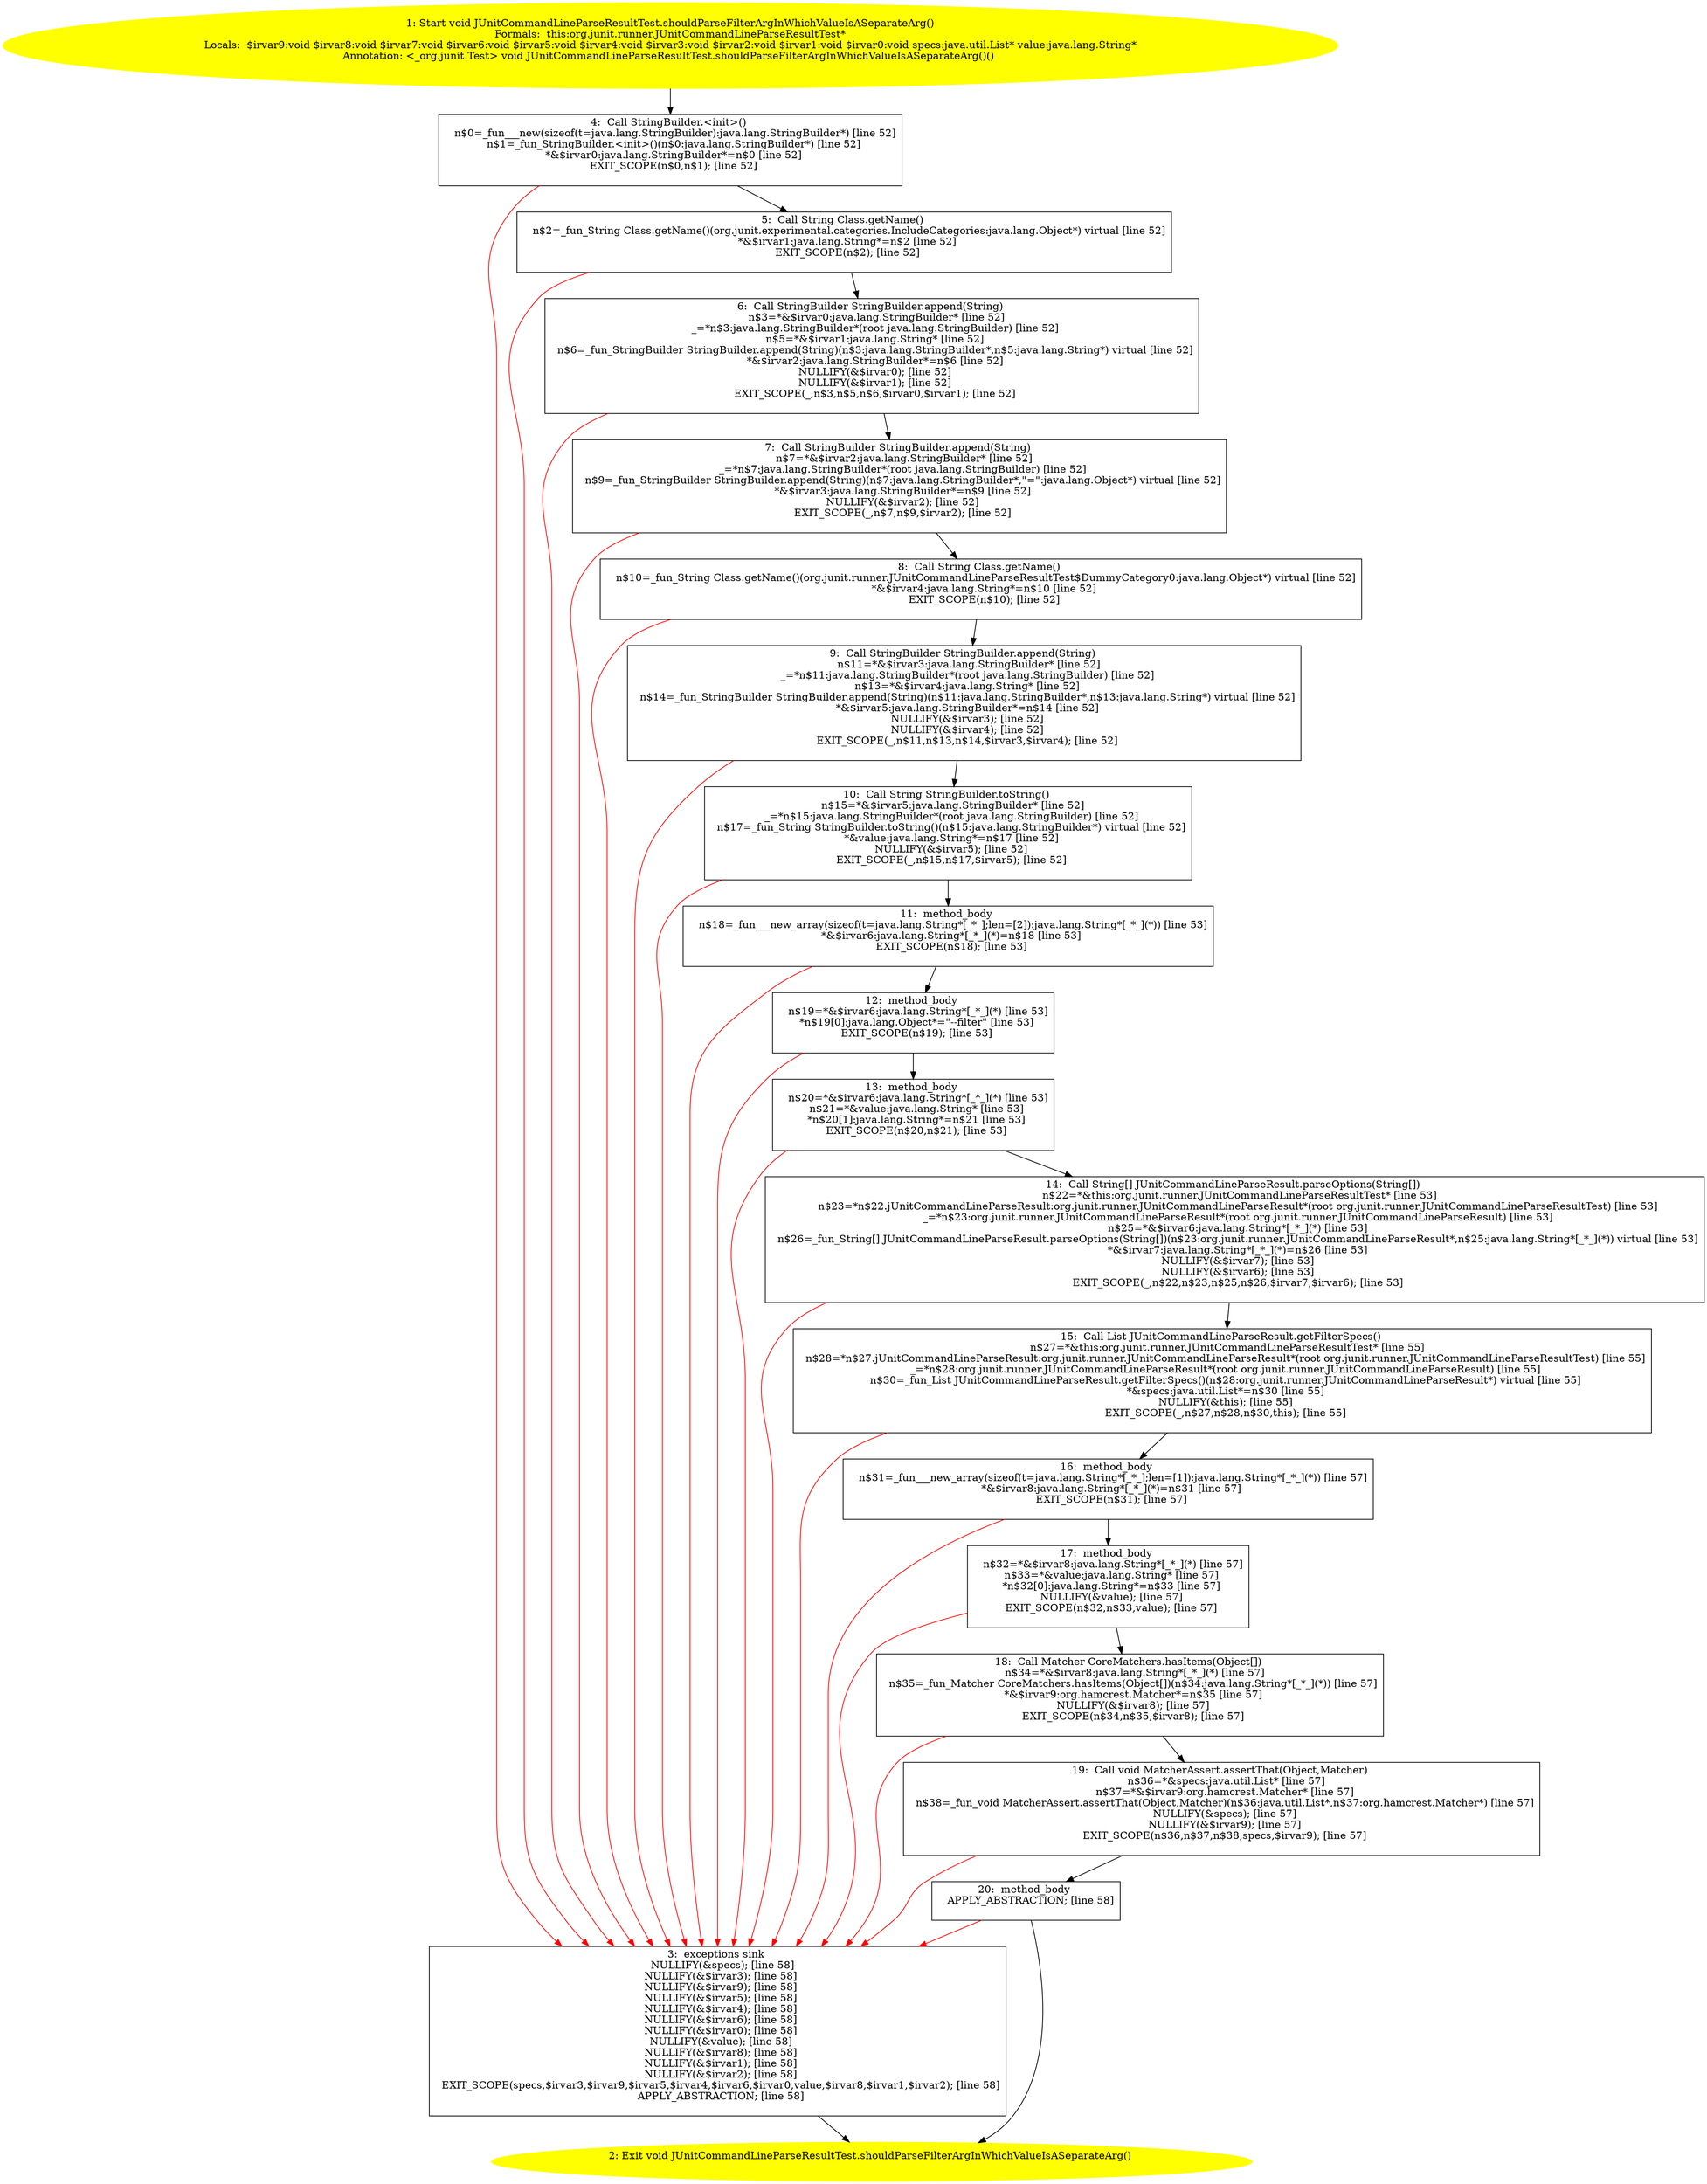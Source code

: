/* @generated */
digraph cfg {
"org.junit.runner.JUnitCommandLineParseResultTest.shouldParseFilterArgInWhichValueIsASeparateArg():vo.3a9f11498fa4a4bd18f41833d49bfc0a_1" [label="1: Start void JUnitCommandLineParseResultTest.shouldParseFilterArgInWhichValueIsASeparateArg()\nFormals:  this:org.junit.runner.JUnitCommandLineParseResultTest*\nLocals:  $irvar9:void $irvar8:void $irvar7:void $irvar6:void $irvar5:void $irvar4:void $irvar3:void $irvar2:void $irvar1:void $irvar0:void specs:java.util.List* value:java.lang.String*\nAnnotation: <_org.junit.Test> void JUnitCommandLineParseResultTest.shouldParseFilterArgInWhichValueIsASeparateArg()() \n  " color=yellow style=filled]
	

	 "org.junit.runner.JUnitCommandLineParseResultTest.shouldParseFilterArgInWhichValueIsASeparateArg():vo.3a9f11498fa4a4bd18f41833d49bfc0a_1" -> "org.junit.runner.JUnitCommandLineParseResultTest.shouldParseFilterArgInWhichValueIsASeparateArg():vo.3a9f11498fa4a4bd18f41833d49bfc0a_4" ;
"org.junit.runner.JUnitCommandLineParseResultTest.shouldParseFilterArgInWhichValueIsASeparateArg():vo.3a9f11498fa4a4bd18f41833d49bfc0a_2" [label="2: Exit void JUnitCommandLineParseResultTest.shouldParseFilterArgInWhichValueIsASeparateArg() \n  " color=yellow style=filled]
	

"org.junit.runner.JUnitCommandLineParseResultTest.shouldParseFilterArgInWhichValueIsASeparateArg():vo.3a9f11498fa4a4bd18f41833d49bfc0a_3" [label="3:  exceptions sink \n   NULLIFY(&specs); [line 58]\n  NULLIFY(&$irvar3); [line 58]\n  NULLIFY(&$irvar9); [line 58]\n  NULLIFY(&$irvar5); [line 58]\n  NULLIFY(&$irvar4); [line 58]\n  NULLIFY(&$irvar6); [line 58]\n  NULLIFY(&$irvar0); [line 58]\n  NULLIFY(&value); [line 58]\n  NULLIFY(&$irvar8); [line 58]\n  NULLIFY(&$irvar1); [line 58]\n  NULLIFY(&$irvar2); [line 58]\n  EXIT_SCOPE(specs,$irvar3,$irvar9,$irvar5,$irvar4,$irvar6,$irvar0,value,$irvar8,$irvar1,$irvar2); [line 58]\n  APPLY_ABSTRACTION; [line 58]\n " shape="box"]
	

	 "org.junit.runner.JUnitCommandLineParseResultTest.shouldParseFilterArgInWhichValueIsASeparateArg():vo.3a9f11498fa4a4bd18f41833d49bfc0a_3" -> "org.junit.runner.JUnitCommandLineParseResultTest.shouldParseFilterArgInWhichValueIsASeparateArg():vo.3a9f11498fa4a4bd18f41833d49bfc0a_2" ;
"org.junit.runner.JUnitCommandLineParseResultTest.shouldParseFilterArgInWhichValueIsASeparateArg():vo.3a9f11498fa4a4bd18f41833d49bfc0a_4" [label="4:  Call StringBuilder.<init>() \n   n$0=_fun___new(sizeof(t=java.lang.StringBuilder):java.lang.StringBuilder*) [line 52]\n  n$1=_fun_StringBuilder.<init>()(n$0:java.lang.StringBuilder*) [line 52]\n  *&$irvar0:java.lang.StringBuilder*=n$0 [line 52]\n  EXIT_SCOPE(n$0,n$1); [line 52]\n " shape="box"]
	

	 "org.junit.runner.JUnitCommandLineParseResultTest.shouldParseFilterArgInWhichValueIsASeparateArg():vo.3a9f11498fa4a4bd18f41833d49bfc0a_4" -> "org.junit.runner.JUnitCommandLineParseResultTest.shouldParseFilterArgInWhichValueIsASeparateArg():vo.3a9f11498fa4a4bd18f41833d49bfc0a_5" ;
	 "org.junit.runner.JUnitCommandLineParseResultTest.shouldParseFilterArgInWhichValueIsASeparateArg():vo.3a9f11498fa4a4bd18f41833d49bfc0a_4" -> "org.junit.runner.JUnitCommandLineParseResultTest.shouldParseFilterArgInWhichValueIsASeparateArg():vo.3a9f11498fa4a4bd18f41833d49bfc0a_3" [color="red" ];
"org.junit.runner.JUnitCommandLineParseResultTest.shouldParseFilterArgInWhichValueIsASeparateArg():vo.3a9f11498fa4a4bd18f41833d49bfc0a_5" [label="5:  Call String Class.getName() \n   n$2=_fun_String Class.getName()(org.junit.experimental.categories.IncludeCategories:java.lang.Object*) virtual [line 52]\n  *&$irvar1:java.lang.String*=n$2 [line 52]\n  EXIT_SCOPE(n$2); [line 52]\n " shape="box"]
	

	 "org.junit.runner.JUnitCommandLineParseResultTest.shouldParseFilterArgInWhichValueIsASeparateArg():vo.3a9f11498fa4a4bd18f41833d49bfc0a_5" -> "org.junit.runner.JUnitCommandLineParseResultTest.shouldParseFilterArgInWhichValueIsASeparateArg():vo.3a9f11498fa4a4bd18f41833d49bfc0a_6" ;
	 "org.junit.runner.JUnitCommandLineParseResultTest.shouldParseFilterArgInWhichValueIsASeparateArg():vo.3a9f11498fa4a4bd18f41833d49bfc0a_5" -> "org.junit.runner.JUnitCommandLineParseResultTest.shouldParseFilterArgInWhichValueIsASeparateArg():vo.3a9f11498fa4a4bd18f41833d49bfc0a_3" [color="red" ];
"org.junit.runner.JUnitCommandLineParseResultTest.shouldParseFilterArgInWhichValueIsASeparateArg():vo.3a9f11498fa4a4bd18f41833d49bfc0a_6" [label="6:  Call StringBuilder StringBuilder.append(String) \n   n$3=*&$irvar0:java.lang.StringBuilder* [line 52]\n  _=*n$3:java.lang.StringBuilder*(root java.lang.StringBuilder) [line 52]\n  n$5=*&$irvar1:java.lang.String* [line 52]\n  n$6=_fun_StringBuilder StringBuilder.append(String)(n$3:java.lang.StringBuilder*,n$5:java.lang.String*) virtual [line 52]\n  *&$irvar2:java.lang.StringBuilder*=n$6 [line 52]\n  NULLIFY(&$irvar0); [line 52]\n  NULLIFY(&$irvar1); [line 52]\n  EXIT_SCOPE(_,n$3,n$5,n$6,$irvar0,$irvar1); [line 52]\n " shape="box"]
	

	 "org.junit.runner.JUnitCommandLineParseResultTest.shouldParseFilterArgInWhichValueIsASeparateArg():vo.3a9f11498fa4a4bd18f41833d49bfc0a_6" -> "org.junit.runner.JUnitCommandLineParseResultTest.shouldParseFilterArgInWhichValueIsASeparateArg():vo.3a9f11498fa4a4bd18f41833d49bfc0a_7" ;
	 "org.junit.runner.JUnitCommandLineParseResultTest.shouldParseFilterArgInWhichValueIsASeparateArg():vo.3a9f11498fa4a4bd18f41833d49bfc0a_6" -> "org.junit.runner.JUnitCommandLineParseResultTest.shouldParseFilterArgInWhichValueIsASeparateArg():vo.3a9f11498fa4a4bd18f41833d49bfc0a_3" [color="red" ];
"org.junit.runner.JUnitCommandLineParseResultTest.shouldParseFilterArgInWhichValueIsASeparateArg():vo.3a9f11498fa4a4bd18f41833d49bfc0a_7" [label="7:  Call StringBuilder StringBuilder.append(String) \n   n$7=*&$irvar2:java.lang.StringBuilder* [line 52]\n  _=*n$7:java.lang.StringBuilder*(root java.lang.StringBuilder) [line 52]\n  n$9=_fun_StringBuilder StringBuilder.append(String)(n$7:java.lang.StringBuilder*,\"=\":java.lang.Object*) virtual [line 52]\n  *&$irvar3:java.lang.StringBuilder*=n$9 [line 52]\n  NULLIFY(&$irvar2); [line 52]\n  EXIT_SCOPE(_,n$7,n$9,$irvar2); [line 52]\n " shape="box"]
	

	 "org.junit.runner.JUnitCommandLineParseResultTest.shouldParseFilterArgInWhichValueIsASeparateArg():vo.3a9f11498fa4a4bd18f41833d49bfc0a_7" -> "org.junit.runner.JUnitCommandLineParseResultTest.shouldParseFilterArgInWhichValueIsASeparateArg():vo.3a9f11498fa4a4bd18f41833d49bfc0a_8" ;
	 "org.junit.runner.JUnitCommandLineParseResultTest.shouldParseFilterArgInWhichValueIsASeparateArg():vo.3a9f11498fa4a4bd18f41833d49bfc0a_7" -> "org.junit.runner.JUnitCommandLineParseResultTest.shouldParseFilterArgInWhichValueIsASeparateArg():vo.3a9f11498fa4a4bd18f41833d49bfc0a_3" [color="red" ];
"org.junit.runner.JUnitCommandLineParseResultTest.shouldParseFilterArgInWhichValueIsASeparateArg():vo.3a9f11498fa4a4bd18f41833d49bfc0a_8" [label="8:  Call String Class.getName() \n   n$10=_fun_String Class.getName()(org.junit.runner.JUnitCommandLineParseResultTest$DummyCategory0:java.lang.Object*) virtual [line 52]\n  *&$irvar4:java.lang.String*=n$10 [line 52]\n  EXIT_SCOPE(n$10); [line 52]\n " shape="box"]
	

	 "org.junit.runner.JUnitCommandLineParseResultTest.shouldParseFilterArgInWhichValueIsASeparateArg():vo.3a9f11498fa4a4bd18f41833d49bfc0a_8" -> "org.junit.runner.JUnitCommandLineParseResultTest.shouldParseFilterArgInWhichValueIsASeparateArg():vo.3a9f11498fa4a4bd18f41833d49bfc0a_9" ;
	 "org.junit.runner.JUnitCommandLineParseResultTest.shouldParseFilterArgInWhichValueIsASeparateArg():vo.3a9f11498fa4a4bd18f41833d49bfc0a_8" -> "org.junit.runner.JUnitCommandLineParseResultTest.shouldParseFilterArgInWhichValueIsASeparateArg():vo.3a9f11498fa4a4bd18f41833d49bfc0a_3" [color="red" ];
"org.junit.runner.JUnitCommandLineParseResultTest.shouldParseFilterArgInWhichValueIsASeparateArg():vo.3a9f11498fa4a4bd18f41833d49bfc0a_9" [label="9:  Call StringBuilder StringBuilder.append(String) \n   n$11=*&$irvar3:java.lang.StringBuilder* [line 52]\n  _=*n$11:java.lang.StringBuilder*(root java.lang.StringBuilder) [line 52]\n  n$13=*&$irvar4:java.lang.String* [line 52]\n  n$14=_fun_StringBuilder StringBuilder.append(String)(n$11:java.lang.StringBuilder*,n$13:java.lang.String*) virtual [line 52]\n  *&$irvar5:java.lang.StringBuilder*=n$14 [line 52]\n  NULLIFY(&$irvar3); [line 52]\n  NULLIFY(&$irvar4); [line 52]\n  EXIT_SCOPE(_,n$11,n$13,n$14,$irvar3,$irvar4); [line 52]\n " shape="box"]
	

	 "org.junit.runner.JUnitCommandLineParseResultTest.shouldParseFilterArgInWhichValueIsASeparateArg():vo.3a9f11498fa4a4bd18f41833d49bfc0a_9" -> "org.junit.runner.JUnitCommandLineParseResultTest.shouldParseFilterArgInWhichValueIsASeparateArg():vo.3a9f11498fa4a4bd18f41833d49bfc0a_10" ;
	 "org.junit.runner.JUnitCommandLineParseResultTest.shouldParseFilterArgInWhichValueIsASeparateArg():vo.3a9f11498fa4a4bd18f41833d49bfc0a_9" -> "org.junit.runner.JUnitCommandLineParseResultTest.shouldParseFilterArgInWhichValueIsASeparateArg():vo.3a9f11498fa4a4bd18f41833d49bfc0a_3" [color="red" ];
"org.junit.runner.JUnitCommandLineParseResultTest.shouldParseFilterArgInWhichValueIsASeparateArg():vo.3a9f11498fa4a4bd18f41833d49bfc0a_10" [label="10:  Call String StringBuilder.toString() \n   n$15=*&$irvar5:java.lang.StringBuilder* [line 52]\n  _=*n$15:java.lang.StringBuilder*(root java.lang.StringBuilder) [line 52]\n  n$17=_fun_String StringBuilder.toString()(n$15:java.lang.StringBuilder*) virtual [line 52]\n  *&value:java.lang.String*=n$17 [line 52]\n  NULLIFY(&$irvar5); [line 52]\n  EXIT_SCOPE(_,n$15,n$17,$irvar5); [line 52]\n " shape="box"]
	

	 "org.junit.runner.JUnitCommandLineParseResultTest.shouldParseFilterArgInWhichValueIsASeparateArg():vo.3a9f11498fa4a4bd18f41833d49bfc0a_10" -> "org.junit.runner.JUnitCommandLineParseResultTest.shouldParseFilterArgInWhichValueIsASeparateArg():vo.3a9f11498fa4a4bd18f41833d49bfc0a_11" ;
	 "org.junit.runner.JUnitCommandLineParseResultTest.shouldParseFilterArgInWhichValueIsASeparateArg():vo.3a9f11498fa4a4bd18f41833d49bfc0a_10" -> "org.junit.runner.JUnitCommandLineParseResultTest.shouldParseFilterArgInWhichValueIsASeparateArg():vo.3a9f11498fa4a4bd18f41833d49bfc0a_3" [color="red" ];
"org.junit.runner.JUnitCommandLineParseResultTest.shouldParseFilterArgInWhichValueIsASeparateArg():vo.3a9f11498fa4a4bd18f41833d49bfc0a_11" [label="11:  method_body \n   n$18=_fun___new_array(sizeof(t=java.lang.String*[_*_];len=[2]):java.lang.String*[_*_](*)) [line 53]\n  *&$irvar6:java.lang.String*[_*_](*)=n$18 [line 53]\n  EXIT_SCOPE(n$18); [line 53]\n " shape="box"]
	

	 "org.junit.runner.JUnitCommandLineParseResultTest.shouldParseFilterArgInWhichValueIsASeparateArg():vo.3a9f11498fa4a4bd18f41833d49bfc0a_11" -> "org.junit.runner.JUnitCommandLineParseResultTest.shouldParseFilterArgInWhichValueIsASeparateArg():vo.3a9f11498fa4a4bd18f41833d49bfc0a_12" ;
	 "org.junit.runner.JUnitCommandLineParseResultTest.shouldParseFilterArgInWhichValueIsASeparateArg():vo.3a9f11498fa4a4bd18f41833d49bfc0a_11" -> "org.junit.runner.JUnitCommandLineParseResultTest.shouldParseFilterArgInWhichValueIsASeparateArg():vo.3a9f11498fa4a4bd18f41833d49bfc0a_3" [color="red" ];
"org.junit.runner.JUnitCommandLineParseResultTest.shouldParseFilterArgInWhichValueIsASeparateArg():vo.3a9f11498fa4a4bd18f41833d49bfc0a_12" [label="12:  method_body \n   n$19=*&$irvar6:java.lang.String*[_*_](*) [line 53]\n  *n$19[0]:java.lang.Object*=\"--filter\" [line 53]\n  EXIT_SCOPE(n$19); [line 53]\n " shape="box"]
	

	 "org.junit.runner.JUnitCommandLineParseResultTest.shouldParseFilterArgInWhichValueIsASeparateArg():vo.3a9f11498fa4a4bd18f41833d49bfc0a_12" -> "org.junit.runner.JUnitCommandLineParseResultTest.shouldParseFilterArgInWhichValueIsASeparateArg():vo.3a9f11498fa4a4bd18f41833d49bfc0a_13" ;
	 "org.junit.runner.JUnitCommandLineParseResultTest.shouldParseFilterArgInWhichValueIsASeparateArg():vo.3a9f11498fa4a4bd18f41833d49bfc0a_12" -> "org.junit.runner.JUnitCommandLineParseResultTest.shouldParseFilterArgInWhichValueIsASeparateArg():vo.3a9f11498fa4a4bd18f41833d49bfc0a_3" [color="red" ];
"org.junit.runner.JUnitCommandLineParseResultTest.shouldParseFilterArgInWhichValueIsASeparateArg():vo.3a9f11498fa4a4bd18f41833d49bfc0a_13" [label="13:  method_body \n   n$20=*&$irvar6:java.lang.String*[_*_](*) [line 53]\n  n$21=*&value:java.lang.String* [line 53]\n  *n$20[1]:java.lang.String*=n$21 [line 53]\n  EXIT_SCOPE(n$20,n$21); [line 53]\n " shape="box"]
	

	 "org.junit.runner.JUnitCommandLineParseResultTest.shouldParseFilterArgInWhichValueIsASeparateArg():vo.3a9f11498fa4a4bd18f41833d49bfc0a_13" -> "org.junit.runner.JUnitCommandLineParseResultTest.shouldParseFilterArgInWhichValueIsASeparateArg():vo.3a9f11498fa4a4bd18f41833d49bfc0a_14" ;
	 "org.junit.runner.JUnitCommandLineParseResultTest.shouldParseFilterArgInWhichValueIsASeparateArg():vo.3a9f11498fa4a4bd18f41833d49bfc0a_13" -> "org.junit.runner.JUnitCommandLineParseResultTest.shouldParseFilterArgInWhichValueIsASeparateArg():vo.3a9f11498fa4a4bd18f41833d49bfc0a_3" [color="red" ];
"org.junit.runner.JUnitCommandLineParseResultTest.shouldParseFilterArgInWhichValueIsASeparateArg():vo.3a9f11498fa4a4bd18f41833d49bfc0a_14" [label="14:  Call String[] JUnitCommandLineParseResult.parseOptions(String[]) \n   n$22=*&this:org.junit.runner.JUnitCommandLineParseResultTest* [line 53]\n  n$23=*n$22.jUnitCommandLineParseResult:org.junit.runner.JUnitCommandLineParseResult*(root org.junit.runner.JUnitCommandLineParseResultTest) [line 53]\n  _=*n$23:org.junit.runner.JUnitCommandLineParseResult*(root org.junit.runner.JUnitCommandLineParseResult) [line 53]\n  n$25=*&$irvar6:java.lang.String*[_*_](*) [line 53]\n  n$26=_fun_String[] JUnitCommandLineParseResult.parseOptions(String[])(n$23:org.junit.runner.JUnitCommandLineParseResult*,n$25:java.lang.String*[_*_](*)) virtual [line 53]\n  *&$irvar7:java.lang.String*[_*_](*)=n$26 [line 53]\n  NULLIFY(&$irvar7); [line 53]\n  NULLIFY(&$irvar6); [line 53]\n  EXIT_SCOPE(_,n$22,n$23,n$25,n$26,$irvar7,$irvar6); [line 53]\n " shape="box"]
	

	 "org.junit.runner.JUnitCommandLineParseResultTest.shouldParseFilterArgInWhichValueIsASeparateArg():vo.3a9f11498fa4a4bd18f41833d49bfc0a_14" -> "org.junit.runner.JUnitCommandLineParseResultTest.shouldParseFilterArgInWhichValueIsASeparateArg():vo.3a9f11498fa4a4bd18f41833d49bfc0a_15" ;
	 "org.junit.runner.JUnitCommandLineParseResultTest.shouldParseFilterArgInWhichValueIsASeparateArg():vo.3a9f11498fa4a4bd18f41833d49bfc0a_14" -> "org.junit.runner.JUnitCommandLineParseResultTest.shouldParseFilterArgInWhichValueIsASeparateArg():vo.3a9f11498fa4a4bd18f41833d49bfc0a_3" [color="red" ];
"org.junit.runner.JUnitCommandLineParseResultTest.shouldParseFilterArgInWhichValueIsASeparateArg():vo.3a9f11498fa4a4bd18f41833d49bfc0a_15" [label="15:  Call List JUnitCommandLineParseResult.getFilterSpecs() \n   n$27=*&this:org.junit.runner.JUnitCommandLineParseResultTest* [line 55]\n  n$28=*n$27.jUnitCommandLineParseResult:org.junit.runner.JUnitCommandLineParseResult*(root org.junit.runner.JUnitCommandLineParseResultTest) [line 55]\n  _=*n$28:org.junit.runner.JUnitCommandLineParseResult*(root org.junit.runner.JUnitCommandLineParseResult) [line 55]\n  n$30=_fun_List JUnitCommandLineParseResult.getFilterSpecs()(n$28:org.junit.runner.JUnitCommandLineParseResult*) virtual [line 55]\n  *&specs:java.util.List*=n$30 [line 55]\n  NULLIFY(&this); [line 55]\n  EXIT_SCOPE(_,n$27,n$28,n$30,this); [line 55]\n " shape="box"]
	

	 "org.junit.runner.JUnitCommandLineParseResultTest.shouldParseFilterArgInWhichValueIsASeparateArg():vo.3a9f11498fa4a4bd18f41833d49bfc0a_15" -> "org.junit.runner.JUnitCommandLineParseResultTest.shouldParseFilterArgInWhichValueIsASeparateArg():vo.3a9f11498fa4a4bd18f41833d49bfc0a_16" ;
	 "org.junit.runner.JUnitCommandLineParseResultTest.shouldParseFilterArgInWhichValueIsASeparateArg():vo.3a9f11498fa4a4bd18f41833d49bfc0a_15" -> "org.junit.runner.JUnitCommandLineParseResultTest.shouldParseFilterArgInWhichValueIsASeparateArg():vo.3a9f11498fa4a4bd18f41833d49bfc0a_3" [color="red" ];
"org.junit.runner.JUnitCommandLineParseResultTest.shouldParseFilterArgInWhichValueIsASeparateArg():vo.3a9f11498fa4a4bd18f41833d49bfc0a_16" [label="16:  method_body \n   n$31=_fun___new_array(sizeof(t=java.lang.String*[_*_];len=[1]):java.lang.String*[_*_](*)) [line 57]\n  *&$irvar8:java.lang.String*[_*_](*)=n$31 [line 57]\n  EXIT_SCOPE(n$31); [line 57]\n " shape="box"]
	

	 "org.junit.runner.JUnitCommandLineParseResultTest.shouldParseFilterArgInWhichValueIsASeparateArg():vo.3a9f11498fa4a4bd18f41833d49bfc0a_16" -> "org.junit.runner.JUnitCommandLineParseResultTest.shouldParseFilterArgInWhichValueIsASeparateArg():vo.3a9f11498fa4a4bd18f41833d49bfc0a_17" ;
	 "org.junit.runner.JUnitCommandLineParseResultTest.shouldParseFilterArgInWhichValueIsASeparateArg():vo.3a9f11498fa4a4bd18f41833d49bfc0a_16" -> "org.junit.runner.JUnitCommandLineParseResultTest.shouldParseFilterArgInWhichValueIsASeparateArg():vo.3a9f11498fa4a4bd18f41833d49bfc0a_3" [color="red" ];
"org.junit.runner.JUnitCommandLineParseResultTest.shouldParseFilterArgInWhichValueIsASeparateArg():vo.3a9f11498fa4a4bd18f41833d49bfc0a_17" [label="17:  method_body \n   n$32=*&$irvar8:java.lang.String*[_*_](*) [line 57]\n  n$33=*&value:java.lang.String* [line 57]\n  *n$32[0]:java.lang.String*=n$33 [line 57]\n  NULLIFY(&value); [line 57]\n  EXIT_SCOPE(n$32,n$33,value); [line 57]\n " shape="box"]
	

	 "org.junit.runner.JUnitCommandLineParseResultTest.shouldParseFilterArgInWhichValueIsASeparateArg():vo.3a9f11498fa4a4bd18f41833d49bfc0a_17" -> "org.junit.runner.JUnitCommandLineParseResultTest.shouldParseFilterArgInWhichValueIsASeparateArg():vo.3a9f11498fa4a4bd18f41833d49bfc0a_18" ;
	 "org.junit.runner.JUnitCommandLineParseResultTest.shouldParseFilterArgInWhichValueIsASeparateArg():vo.3a9f11498fa4a4bd18f41833d49bfc0a_17" -> "org.junit.runner.JUnitCommandLineParseResultTest.shouldParseFilterArgInWhichValueIsASeparateArg():vo.3a9f11498fa4a4bd18f41833d49bfc0a_3" [color="red" ];
"org.junit.runner.JUnitCommandLineParseResultTest.shouldParseFilterArgInWhichValueIsASeparateArg():vo.3a9f11498fa4a4bd18f41833d49bfc0a_18" [label="18:  Call Matcher CoreMatchers.hasItems(Object[]) \n   n$34=*&$irvar8:java.lang.String*[_*_](*) [line 57]\n  n$35=_fun_Matcher CoreMatchers.hasItems(Object[])(n$34:java.lang.String*[_*_](*)) [line 57]\n  *&$irvar9:org.hamcrest.Matcher*=n$35 [line 57]\n  NULLIFY(&$irvar8); [line 57]\n  EXIT_SCOPE(n$34,n$35,$irvar8); [line 57]\n " shape="box"]
	

	 "org.junit.runner.JUnitCommandLineParseResultTest.shouldParseFilterArgInWhichValueIsASeparateArg():vo.3a9f11498fa4a4bd18f41833d49bfc0a_18" -> "org.junit.runner.JUnitCommandLineParseResultTest.shouldParseFilterArgInWhichValueIsASeparateArg():vo.3a9f11498fa4a4bd18f41833d49bfc0a_19" ;
	 "org.junit.runner.JUnitCommandLineParseResultTest.shouldParseFilterArgInWhichValueIsASeparateArg():vo.3a9f11498fa4a4bd18f41833d49bfc0a_18" -> "org.junit.runner.JUnitCommandLineParseResultTest.shouldParseFilterArgInWhichValueIsASeparateArg():vo.3a9f11498fa4a4bd18f41833d49bfc0a_3" [color="red" ];
"org.junit.runner.JUnitCommandLineParseResultTest.shouldParseFilterArgInWhichValueIsASeparateArg():vo.3a9f11498fa4a4bd18f41833d49bfc0a_19" [label="19:  Call void MatcherAssert.assertThat(Object,Matcher) \n   n$36=*&specs:java.util.List* [line 57]\n  n$37=*&$irvar9:org.hamcrest.Matcher* [line 57]\n  n$38=_fun_void MatcherAssert.assertThat(Object,Matcher)(n$36:java.util.List*,n$37:org.hamcrest.Matcher*) [line 57]\n  NULLIFY(&specs); [line 57]\n  NULLIFY(&$irvar9); [line 57]\n  EXIT_SCOPE(n$36,n$37,n$38,specs,$irvar9); [line 57]\n " shape="box"]
	

	 "org.junit.runner.JUnitCommandLineParseResultTest.shouldParseFilterArgInWhichValueIsASeparateArg():vo.3a9f11498fa4a4bd18f41833d49bfc0a_19" -> "org.junit.runner.JUnitCommandLineParseResultTest.shouldParseFilterArgInWhichValueIsASeparateArg():vo.3a9f11498fa4a4bd18f41833d49bfc0a_20" ;
	 "org.junit.runner.JUnitCommandLineParseResultTest.shouldParseFilterArgInWhichValueIsASeparateArg():vo.3a9f11498fa4a4bd18f41833d49bfc0a_19" -> "org.junit.runner.JUnitCommandLineParseResultTest.shouldParseFilterArgInWhichValueIsASeparateArg():vo.3a9f11498fa4a4bd18f41833d49bfc0a_3" [color="red" ];
"org.junit.runner.JUnitCommandLineParseResultTest.shouldParseFilterArgInWhichValueIsASeparateArg():vo.3a9f11498fa4a4bd18f41833d49bfc0a_20" [label="20:  method_body \n   APPLY_ABSTRACTION; [line 58]\n " shape="box"]
	

	 "org.junit.runner.JUnitCommandLineParseResultTest.shouldParseFilterArgInWhichValueIsASeparateArg():vo.3a9f11498fa4a4bd18f41833d49bfc0a_20" -> "org.junit.runner.JUnitCommandLineParseResultTest.shouldParseFilterArgInWhichValueIsASeparateArg():vo.3a9f11498fa4a4bd18f41833d49bfc0a_2" ;
	 "org.junit.runner.JUnitCommandLineParseResultTest.shouldParseFilterArgInWhichValueIsASeparateArg():vo.3a9f11498fa4a4bd18f41833d49bfc0a_20" -> "org.junit.runner.JUnitCommandLineParseResultTest.shouldParseFilterArgInWhichValueIsASeparateArg():vo.3a9f11498fa4a4bd18f41833d49bfc0a_3" [color="red" ];
}
